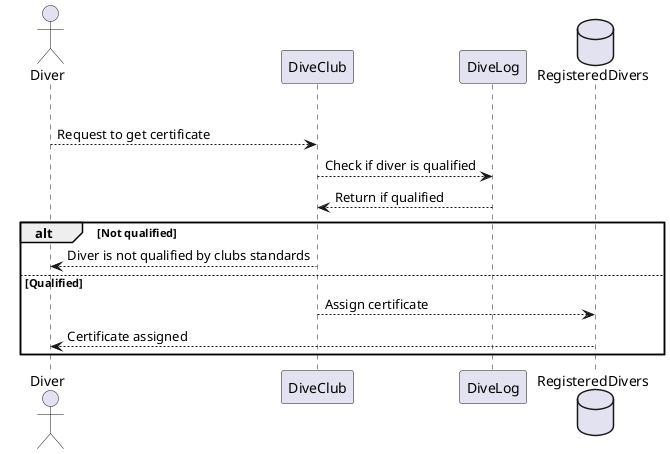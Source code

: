 @startuml ScubasPart3

actor Diver as d
participant DiveClub as dc
participant DiveLog
database RegisteredDivers


 group Get Certificate
    d --> dc: Request to get certificate
    dc --> DiveLog: Check if diver is qualified
    DiveLog --> dc: Return if qualified
    alt Not qualified
    dc --> d: Diver is not qualified by clubs standards
    else Qualified
    dc --> RegisteredDivers: Assign certificate
    RegisteredDivers --> d: Certificate assigned
end
@enduml